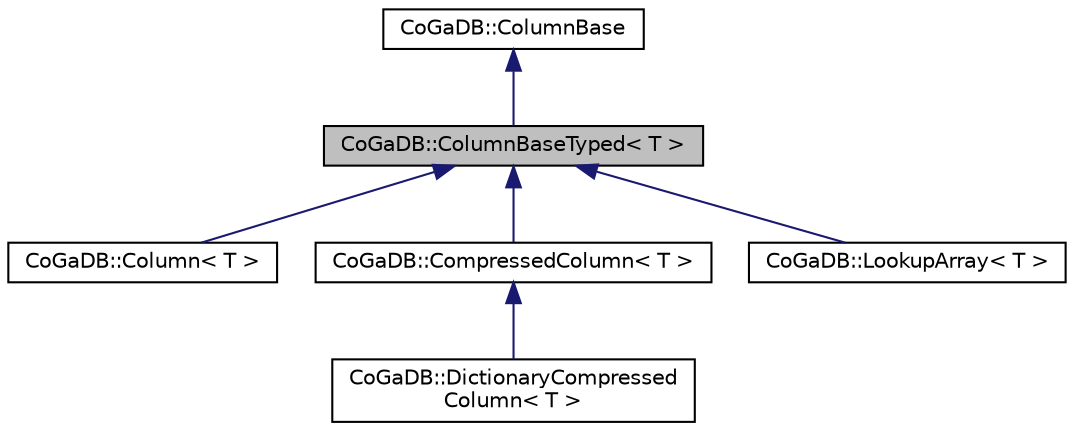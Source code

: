 digraph "CoGaDB::ColumnBaseTyped&lt; T &gt;"
{
  edge [fontname="Helvetica",fontsize="10",labelfontname="Helvetica",labelfontsize="10"];
  node [fontname="Helvetica",fontsize="10",shape=record];
  Node1 [label="CoGaDB::ColumnBaseTyped\< T \>",height=0.2,width=0.4,color="black", fillcolor="grey75", style="filled", fontcolor="black"];
  Node2 -> Node1 [dir="back",color="midnightblue",fontsize="10",style="solid",fontname="Helvetica"];
  Node2 [label="CoGaDB::ColumnBase",height=0.2,width=0.4,color="black", fillcolor="white", style="filled",URL="$classCoGaDB_1_1ColumnBase.htm",tooltip="This class represents a generic column, is the base class for all column classes and allows a uniform..."];
  Node1 -> Node3 [dir="back",color="midnightblue",fontsize="10",style="solid",fontname="Helvetica"];
  Node3 [label="CoGaDB::Column\< T \>",height=0.2,width=0.4,color="black", fillcolor="white", style="filled",URL="$classCoGaDB_1_1Column.htm"];
  Node1 -> Node4 [dir="back",color="midnightblue",fontsize="10",style="solid",fontname="Helvetica"];
  Node4 [label="CoGaDB::CompressedColumn\< T \>",height=0.2,width=0.4,color="black", fillcolor="white", style="filled",URL="$classCoGaDB_1_1CompressedColumn.htm",tooltip="This class represents a compressed column with type T, is the base class for all compressed typed col..."];
  Node4 -> Node5 [dir="back",color="midnightblue",fontsize="10",style="solid",fontname="Helvetica"];
  Node5 [label="CoGaDB::DictionaryCompressed\lColumn\< T \>",height=0.2,width=0.4,color="black", fillcolor="white", style="filled",URL="$classCoGaDB_1_1DictionaryCompressedColumn.htm",tooltip="This class represents a dictionary compressed column with type T, is the base class for all compresse..."];
  Node1 -> Node6 [dir="back",color="midnightblue",fontsize="10",style="solid",fontname="Helvetica"];
  Node6 [label="CoGaDB::LookupArray\< T \>",height=0.2,width=0.4,color="black", fillcolor="white", style="filled",URL="$classCoGaDB_1_1LookupArray.htm",tooltip="A LookupArray is a LookupColumn which is applied on a materialized column (of the table that is index..."];
}
